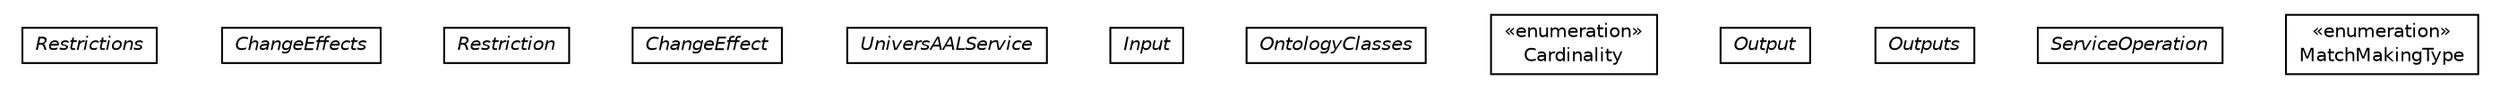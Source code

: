 #!/usr/local/bin/dot
#
# Class diagram 
# Generated by UMLGraph version 5.1 (http://www.umlgraph.org/)
#

digraph G {
	edge [fontname="Helvetica",fontsize=10,labelfontname="Helvetica",labelfontsize=10];
	node [fontname="Helvetica",fontsize=10,shape=plaintext];
	nodesep=0.25;
	ranksep=0.5;
	// org.universAAL.middleware.api.annotation.Restrictions
	c573462 [label=<<table title="org.universAAL.middleware.api.annotation.Restrictions" border="0" cellborder="1" cellspacing="0" cellpadding="2" port="p" href="./Restrictions.html">
		<tr><td><table border="0" cellspacing="0" cellpadding="1">
<tr><td align="center" balign="center"><font face="Helvetica-Oblique"> Restrictions </font></td></tr>
		</table></td></tr>
		</table>>, fontname="Helvetica", fontcolor="black", fontsize=10.0];
	// org.universAAL.middleware.api.annotation.ChangeEffects
	c573463 [label=<<table title="org.universAAL.middleware.api.annotation.ChangeEffects" border="0" cellborder="1" cellspacing="0" cellpadding="2" port="p" href="./ChangeEffects.html">
		<tr><td><table border="0" cellspacing="0" cellpadding="1">
<tr><td align="center" balign="center"><font face="Helvetica-Oblique"> ChangeEffects </font></td></tr>
		</table></td></tr>
		</table>>, fontname="Helvetica", fontcolor="black", fontsize=10.0];
	// org.universAAL.middleware.api.annotation.Restriction
	c573464 [label=<<table title="org.universAAL.middleware.api.annotation.Restriction" border="0" cellborder="1" cellspacing="0" cellpadding="2" port="p" href="./Restriction.html">
		<tr><td><table border="0" cellspacing="0" cellpadding="1">
<tr><td align="center" balign="center"><font face="Helvetica-Oblique"> Restriction </font></td></tr>
		</table></td></tr>
		</table>>, fontname="Helvetica", fontcolor="black", fontsize=10.0];
	// org.universAAL.middleware.api.annotation.ChangeEffect
	c573465 [label=<<table title="org.universAAL.middleware.api.annotation.ChangeEffect" border="0" cellborder="1" cellspacing="0" cellpadding="2" port="p" href="./ChangeEffect.html">
		<tr><td><table border="0" cellspacing="0" cellpadding="1">
<tr><td align="center" balign="center"><font face="Helvetica-Oblique"> ChangeEffect </font></td></tr>
		</table></td></tr>
		</table>>, fontname="Helvetica", fontcolor="black", fontsize=10.0];
	// org.universAAL.middleware.api.annotation.UniversAALService
	c573466 [label=<<table title="org.universAAL.middleware.api.annotation.UniversAALService" border="0" cellborder="1" cellspacing="0" cellpadding="2" port="p" href="./UniversAALService.html">
		<tr><td><table border="0" cellspacing="0" cellpadding="1">
<tr><td align="center" balign="center"><font face="Helvetica-Oblique"> UniversAALService </font></td></tr>
		</table></td></tr>
		</table>>, fontname="Helvetica", fontcolor="black", fontsize=10.0];
	// org.universAAL.middleware.api.annotation.Input
	c573467 [label=<<table title="org.universAAL.middleware.api.annotation.Input" border="0" cellborder="1" cellspacing="0" cellpadding="2" port="p" href="./Input.html">
		<tr><td><table border="0" cellspacing="0" cellpadding="1">
<tr><td align="center" balign="center"><font face="Helvetica-Oblique"> Input </font></td></tr>
		</table></td></tr>
		</table>>, fontname="Helvetica", fontcolor="black", fontsize=10.0];
	// org.universAAL.middleware.api.annotation.OntologyClasses
	c573468 [label=<<table title="org.universAAL.middleware.api.annotation.OntologyClasses" border="0" cellborder="1" cellspacing="0" cellpadding="2" port="p" href="./OntologyClasses.html">
		<tr><td><table border="0" cellspacing="0" cellpadding="1">
<tr><td align="center" balign="center"><font face="Helvetica-Oblique"> OntologyClasses </font></td></tr>
		</table></td></tr>
		</table>>, fontname="Helvetica", fontcolor="black", fontsize=10.0];
	// org.universAAL.middleware.api.annotation.Cardinality
	c573469 [label=<<table title="org.universAAL.middleware.api.annotation.Cardinality" border="0" cellborder="1" cellspacing="0" cellpadding="2" port="p" href="./Cardinality.html">
		<tr><td><table border="0" cellspacing="0" cellpadding="1">
<tr><td align="center" balign="center"> &#171;enumeration&#187; </td></tr>
<tr><td align="center" balign="center"> Cardinality </td></tr>
		</table></td></tr>
		</table>>, fontname="Helvetica", fontcolor="black", fontsize=10.0];
	// org.universAAL.middleware.api.annotation.Output
	c573470 [label=<<table title="org.universAAL.middleware.api.annotation.Output" border="0" cellborder="1" cellspacing="0" cellpadding="2" port="p" href="./Output.html">
		<tr><td><table border="0" cellspacing="0" cellpadding="1">
<tr><td align="center" balign="center"><font face="Helvetica-Oblique"> Output </font></td></tr>
		</table></td></tr>
		</table>>, fontname="Helvetica", fontcolor="black", fontsize=10.0];
	// org.universAAL.middleware.api.annotation.Outputs
	c573471 [label=<<table title="org.universAAL.middleware.api.annotation.Outputs" border="0" cellborder="1" cellspacing="0" cellpadding="2" port="p" href="./Outputs.html">
		<tr><td><table border="0" cellspacing="0" cellpadding="1">
<tr><td align="center" balign="center"><font face="Helvetica-Oblique"> Outputs </font></td></tr>
		</table></td></tr>
		</table>>, fontname="Helvetica", fontcolor="black", fontsize=10.0];
	// org.universAAL.middleware.api.annotation.ServiceOperation
	c573472 [label=<<table title="org.universAAL.middleware.api.annotation.ServiceOperation" border="0" cellborder="1" cellspacing="0" cellpadding="2" port="p" href="./ServiceOperation.html">
		<tr><td><table border="0" cellspacing="0" cellpadding="1">
<tr><td align="center" balign="center"><font face="Helvetica-Oblique"> ServiceOperation </font></td></tr>
		</table></td></tr>
		</table>>, fontname="Helvetica", fontcolor="black", fontsize=10.0];
	// org.universAAL.middleware.api.annotation.ServiceOperation.MatchMakingType
	c573473 [label=<<table title="org.universAAL.middleware.api.annotation.ServiceOperation.MatchMakingType" border="0" cellborder="1" cellspacing="0" cellpadding="2" port="p" href="./ServiceOperation.MatchMakingType.html">
		<tr><td><table border="0" cellspacing="0" cellpadding="1">
<tr><td align="center" balign="center"> &#171;enumeration&#187; </td></tr>
<tr><td align="center" balign="center"> MatchMakingType </td></tr>
		</table></td></tr>
		</table>>, fontname="Helvetica", fontcolor="black", fontsize=10.0];
}

